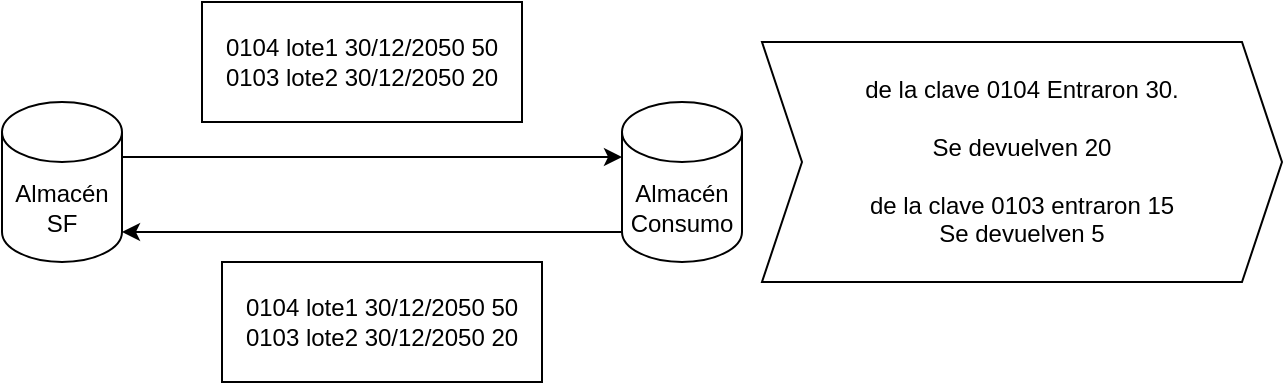 <mxfile version="27.0.8">
  <diagram name="Página-1" id="0avzY1TykmXjEArX37N6">
    <mxGraphModel dx="883" dy="1533" grid="1" gridSize="10" guides="1" tooltips="1" connect="1" arrows="1" fold="1" page="1" pageScale="1" pageWidth="827" pageHeight="1169" math="0" shadow="0">
      <root>
        <mxCell id="0" />
        <mxCell id="1" parent="0" />
        <mxCell id="tffau5cR8famsbwCCSa3-1" value="Almacén SF" style="shape=cylinder3;whiteSpace=wrap;html=1;boundedLbl=1;backgroundOutline=1;size=15;" vertex="1" parent="1">
          <mxGeometry x="130" y="40" width="60" height="80" as="geometry" />
        </mxCell>
        <mxCell id="tffau5cR8famsbwCCSa3-2" value="Almacén Consumo" style="shape=cylinder3;whiteSpace=wrap;html=1;boundedLbl=1;backgroundOutline=1;size=15;" vertex="1" parent="1">
          <mxGeometry x="440" y="40" width="60" height="80" as="geometry" />
        </mxCell>
        <mxCell id="tffau5cR8famsbwCCSa3-3" value="" style="endArrow=classic;html=1;rounded=0;entryX=0;entryY=0;entryDx=0;entryDy=27.5;entryPerimeter=0;exitX=1;exitY=0;exitDx=0;exitDy=27.5;exitPerimeter=0;" edge="1" parent="1" source="tffau5cR8famsbwCCSa3-1" target="tffau5cR8famsbwCCSa3-2">
          <mxGeometry width="50" height="50" relative="1" as="geometry">
            <mxPoint x="170" y="130" as="sourcePoint" />
            <mxPoint x="220" y="80" as="targetPoint" />
          </mxGeometry>
        </mxCell>
        <mxCell id="tffau5cR8famsbwCCSa3-4" value="0104 lote1 30/12/2050 50&lt;div&gt;0103 lote2 30/12/2050&amp;nbsp;20&lt;/div&gt;" style="rounded=0;whiteSpace=wrap;html=1;" vertex="1" parent="1">
          <mxGeometry x="230" y="-10" width="160" height="60" as="geometry" />
        </mxCell>
        <mxCell id="tffau5cR8famsbwCCSa3-5" value="0104 lote1 30/12/2050 50&lt;div&gt;0103 lote2 30/12/2050&amp;nbsp;20&lt;/div&gt;" style="rounded=0;whiteSpace=wrap;html=1;" vertex="1" parent="1">
          <mxGeometry x="240" y="120" width="160" height="60" as="geometry" />
        </mxCell>
        <mxCell id="tffau5cR8famsbwCCSa3-6" value="" style="endArrow=classic;html=1;rounded=0;entryX=1;entryY=1;entryDx=0;entryDy=-15;entryPerimeter=0;exitX=0;exitY=1;exitDx=0;exitDy=-15;exitPerimeter=0;" edge="1" parent="1" source="tffau5cR8famsbwCCSa3-2" target="tffau5cR8famsbwCCSa3-1">
          <mxGeometry width="50" height="50" relative="1" as="geometry">
            <mxPoint x="210" y="160" as="sourcePoint" />
            <mxPoint x="260" y="110" as="targetPoint" />
          </mxGeometry>
        </mxCell>
        <mxCell id="tffau5cR8famsbwCCSa3-7" value="de la clave 0104 Entraron 30.&lt;div&gt;&lt;br&gt;&lt;/div&gt;&lt;div&gt;Se devuelven 20&lt;/div&gt;&lt;div&gt;&lt;br&gt;&lt;/div&gt;&lt;div&gt;de la clave 0103 entraron 15&lt;/div&gt;&lt;div&gt;Se devuelven 5&lt;/div&gt;" style="shape=step;perimeter=stepPerimeter;whiteSpace=wrap;html=1;fixedSize=1;" vertex="1" parent="1">
          <mxGeometry x="510" y="10" width="260" height="120" as="geometry" />
        </mxCell>
      </root>
    </mxGraphModel>
  </diagram>
</mxfile>
